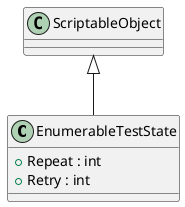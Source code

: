 @startuml
class EnumerableTestState {
    + Repeat : int
    + Retry : int
}
ScriptableObject <|-- EnumerableTestState
@enduml
